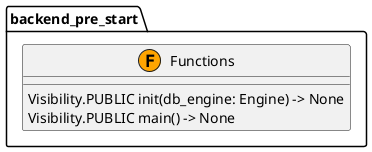 @startuml
skinparam classAttributeIconSize 0

package "backend_pre_start" {
  class Functions <<(F,orange)>> {
    Visibility.PUBLIC init(db_engine: Engine) -> None
    Visibility.PUBLIC main() -> None
  }
}

' Relationships
@enduml